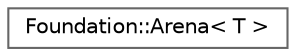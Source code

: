 digraph "Gráfico de jerarquía de clases"
{
 // LATEX_PDF_SIZE
  bgcolor="transparent";
  edge [fontname=Helvetica,fontsize=10,labelfontname=Helvetica,labelfontsize=10];
  node [fontname=Helvetica,fontsize=10,shape=box,height=0.2,width=0.4];
  rankdir="LR";
  Node0 [id="Node000000",label="Foundation::Arena\< T \>",height=0.2,width=0.4,color="grey40", fillcolor="white", style="filled",URL="$class_foundation_1_1_arena.html",tooltip=" "];
}
